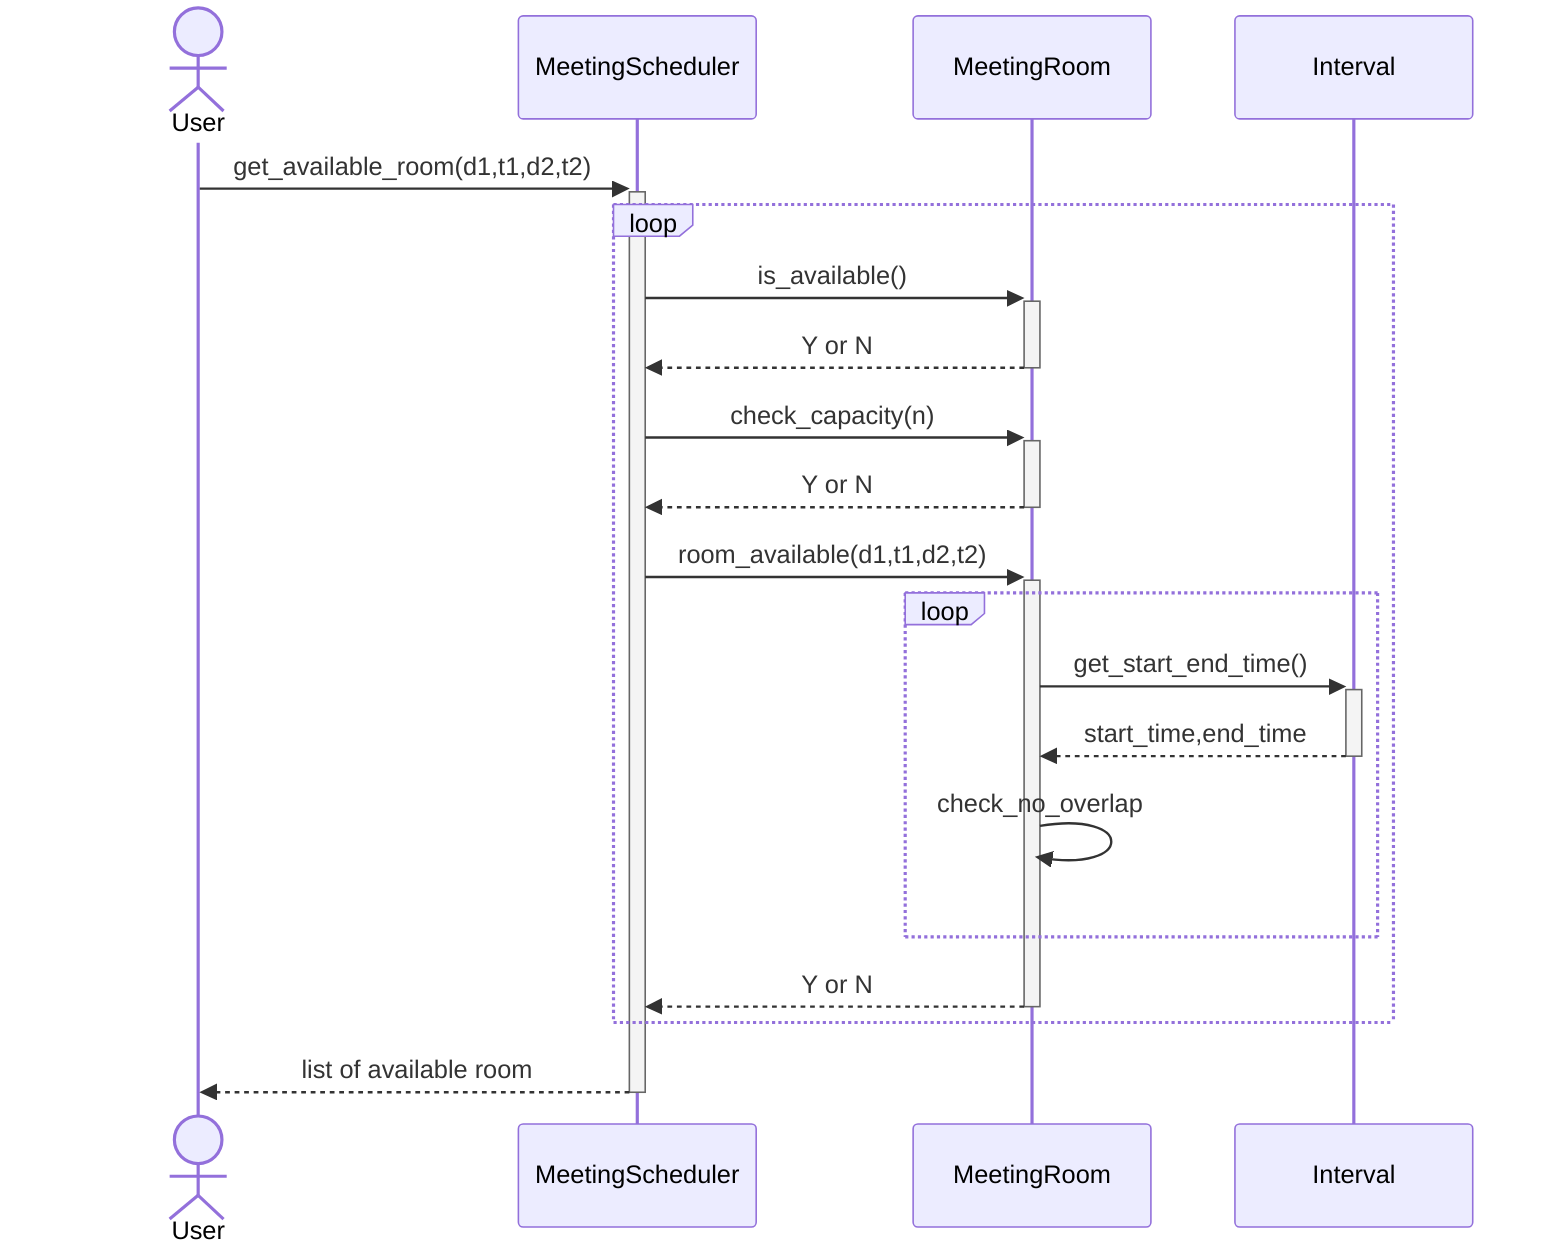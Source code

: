 sequenceDiagram
    actor User
    participant MeetingScheduler
    participant MeetingRoom
    participant Interval
    User->>+MeetingScheduler: get_available_room(d1,t1,d2,t2)
    loop
        MeetingScheduler->>+MeetingRoom: is_available()
        MeetingRoom-->>-MeetingScheduler: Y or N
        MeetingScheduler->>+MeetingRoom: check_capacity(n)
        MeetingRoom-->>-MeetingScheduler: Y or N
        MeetingScheduler->>+MeetingRoom: room_available(d1,t1,d2,t2)
        loop
            MeetingRoom->>+Interval:get_start_end_time()
            Interval-->>-MeetingRoom:start_time,end_time
            MeetingRoom->>MeetingRoom:check_no_overlap
        end
        MeetingRoom-->>-MeetingScheduler: Y or N
    end
    MeetingScheduler-->>-User: list of available room